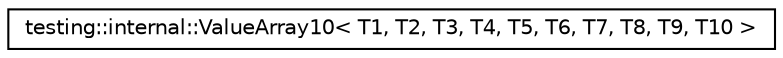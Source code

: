 digraph G
{
  edge [fontname="Helvetica",fontsize="10",labelfontname="Helvetica",labelfontsize="10"];
  node [fontname="Helvetica",fontsize="10",shape=record];
  rankdir="LR";
  Node1 [label="testing::internal::ValueArray10\< T1, T2, T3, T4, T5, T6, T7, T8, T9, T10 \>",height=0.2,width=0.4,color="black", fillcolor="white", style="filled",URL="$classtesting_1_1internal_1_1ValueArray10.html"];
}
